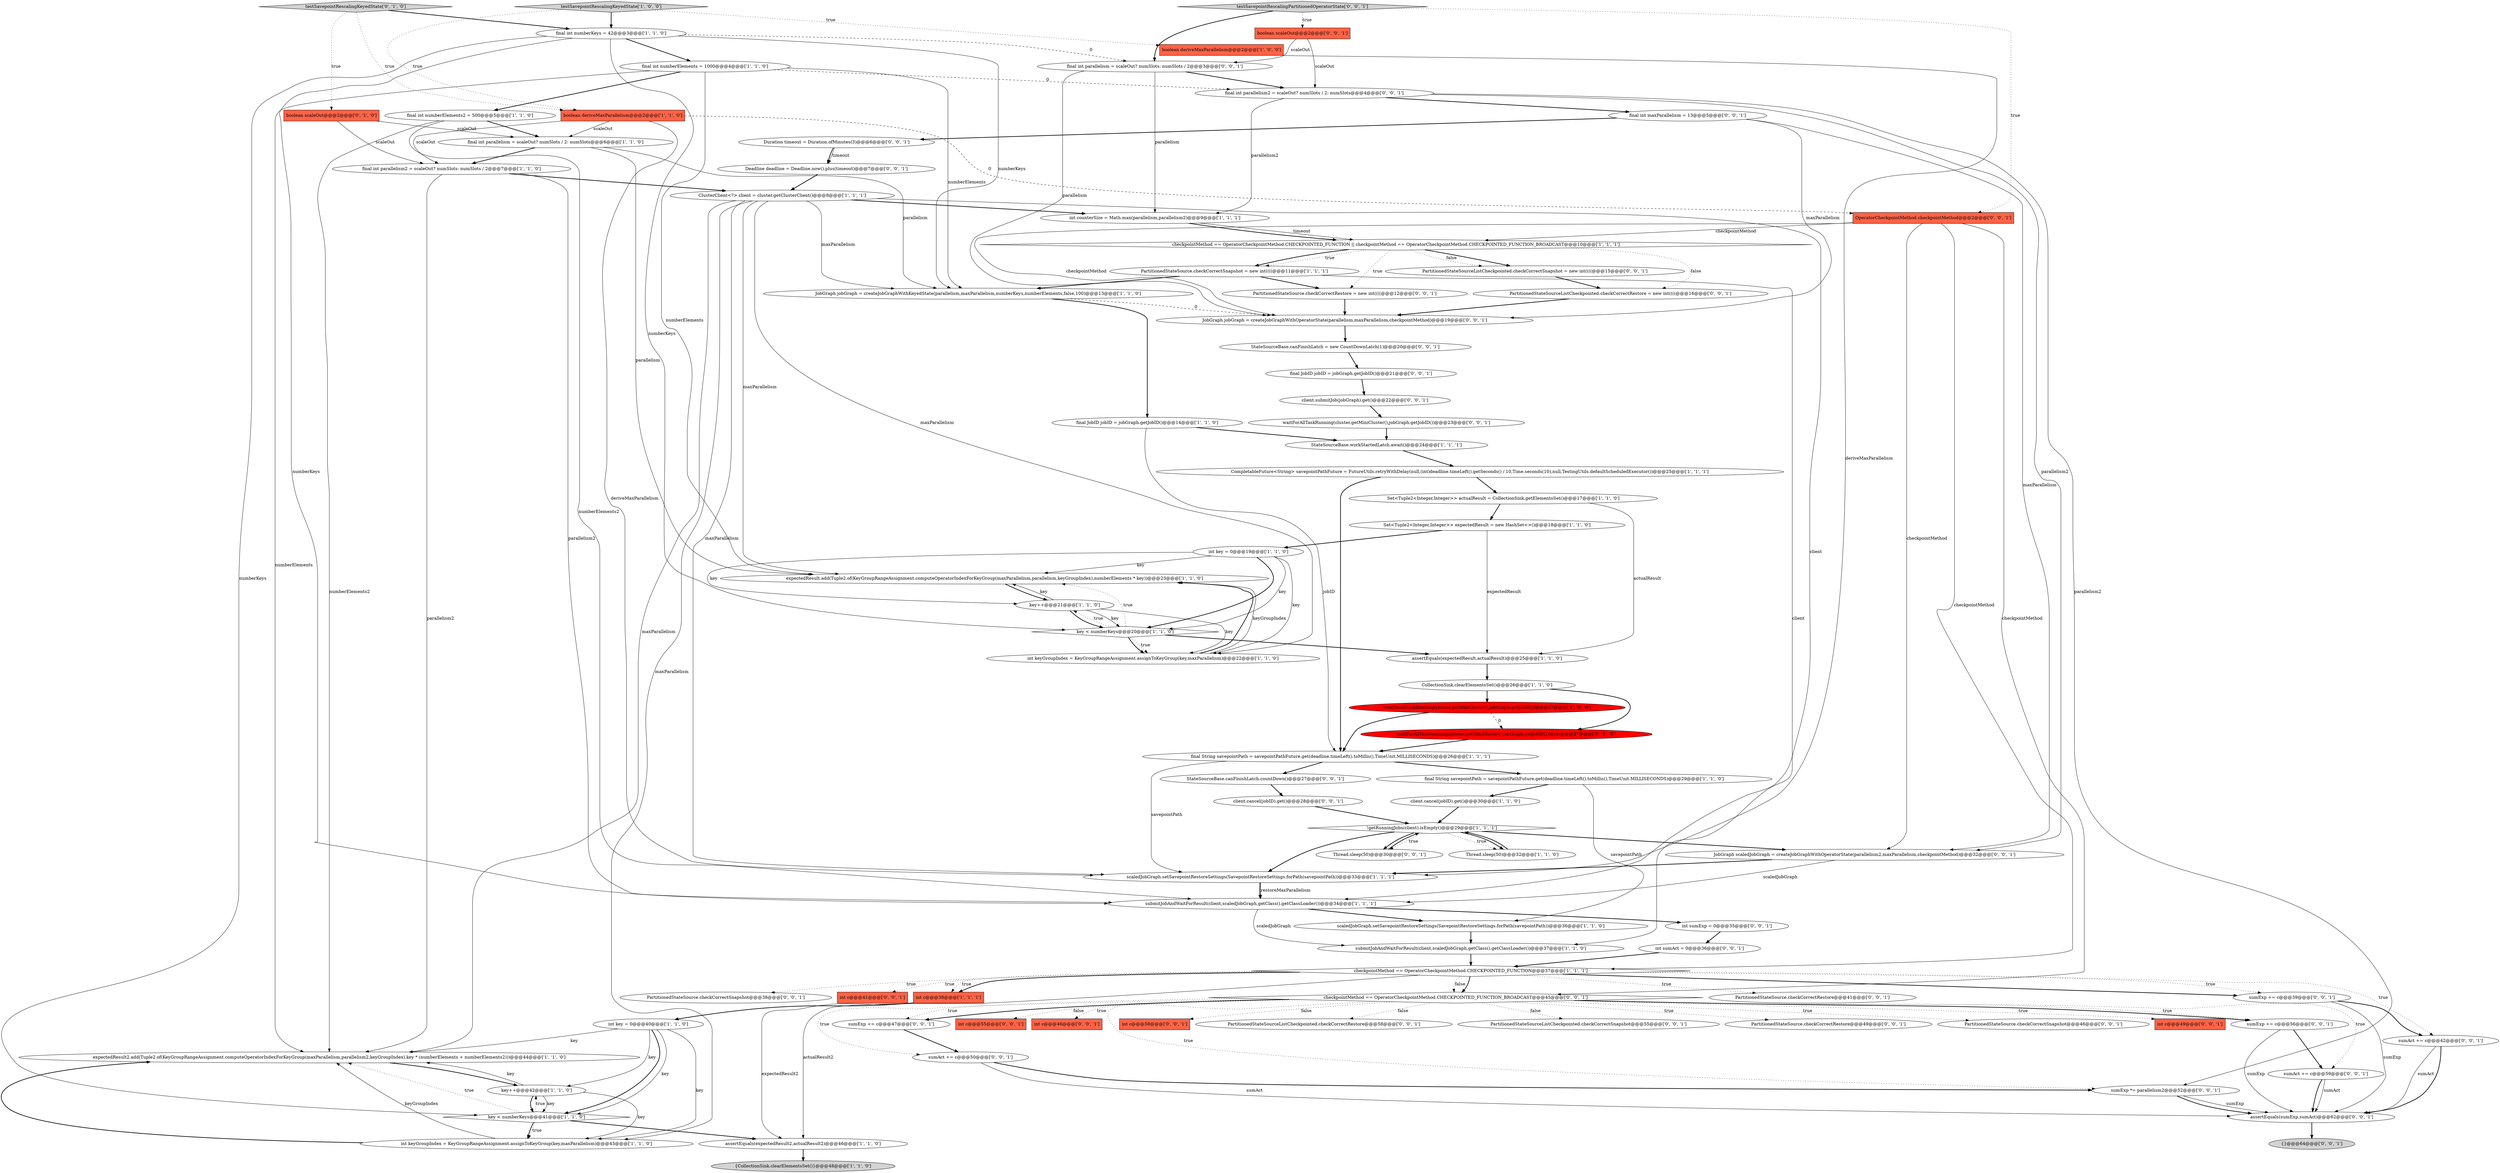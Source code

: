 digraph {
8 [style = filled, label = "Set<Tuple2<Integer,Integer>> expectedResult = new HashSet<>()@@@18@@@['1', '1', '0']", fillcolor = white, shape = ellipse image = "AAA0AAABBB1BBB"];
40 [style = filled, label = "final String savepointPath = savepointPathFuture.get(deadline.timeLeft().toMillis(),TimeUnit.MILLISECONDS)@@@29@@@['1', '1', '0']", fillcolor = white, shape = ellipse image = "AAA0AAABBB1BBB"];
37 [style = filled, label = "final int parallelism2 = scaleOut? numSlots: numSlots / 2@@@7@@@['1', '1', '0']", fillcolor = white, shape = ellipse image = "AAA0AAABBB1BBB"];
13 [style = filled, label = "scaledJobGraph.setSavepointRestoreSettings(SavepointRestoreSettings.forPath(savepointPath))@@@33@@@['1', '1', '1']", fillcolor = white, shape = ellipse image = "AAA0AAABBB1BBB"];
19 [style = filled, label = "final JobID jobID = jobGraph.getJobID()@@@14@@@['1', '1', '0']", fillcolor = white, shape = ellipse image = "AAA0AAABBB1BBB"];
70 [style = filled, label = "PartitionedStateSourceListCheckpointed.checkCorrectSnapshot@@@55@@@['0', '0', '1']", fillcolor = white, shape = ellipse image = "AAA0AAABBB3BBB"];
6 [style = filled, label = "StateSourceBase.workStartedLatch.await()@@@24@@@['1', '1', '1']", fillcolor = white, shape = ellipse image = "AAA0AAABBB1BBB"];
77 [style = filled, label = "PartitionedStateSource.checkCorrectRestore@@@49@@@['0', '0', '1']", fillcolor = white, shape = ellipse image = "AAA0AAABBB3BBB"];
22 [style = filled, label = "waitForAllTaskRunning(cluster.getMiniCluster(),jobGraph.getJobID())@@@27@@@['1', '0', '0']", fillcolor = red, shape = ellipse image = "AAA1AAABBB1BBB"];
25 [style = filled, label = "final int numberElements = 1000@@@4@@@['1', '1', '0']", fillcolor = white, shape = ellipse image = "AAA0AAABBB1BBB"];
28 [style = filled, label = "int key = 0@@@40@@@['1', '1', '0']", fillcolor = white, shape = ellipse image = "AAA0AAABBB1BBB"];
35 [style = filled, label = "submitJobAndWaitForResult(client,scaledJobGraph,getClass().getClassLoader())@@@37@@@['1', '1', '0']", fillcolor = white, shape = ellipse image = "AAA0AAABBB1BBB"];
16 [style = filled, label = "Thread.sleep(50)@@@32@@@['1', '1', '0']", fillcolor = white, shape = ellipse image = "AAA0AAABBB1BBB"];
60 [style = filled, label = "boolean scaleOut@@@2@@@['0', '0', '1']", fillcolor = tomato, shape = box image = "AAA0AAABBB3BBB"];
27 [style = filled, label = "expectedResult.add(Tuple2.of(KeyGroupRangeAssignment.computeOperatorIndexForKeyGroup(maxParallelism,parallelism,keyGroupIndex),numberElements * key))@@@23@@@['1', '1', '0']", fillcolor = white, shape = ellipse image = "AAA0AAABBB1BBB"];
61 [style = filled, label = "{}@@@64@@@['0', '0', '1']", fillcolor = lightgray, shape = ellipse image = "AAA0AAABBB3BBB"];
44 [style = filled, label = "boolean scaleOut@@@2@@@['0', '1', '0']", fillcolor = tomato, shape = box image = "AAA0AAABBB2BBB"];
21 [style = filled, label = "final int parallelism = scaleOut? numSlots / 2: numSlots@@@6@@@['1', '1', '0']", fillcolor = white, shape = ellipse image = "AAA0AAABBB1BBB"];
17 [style = filled, label = "testSavepointRescalingKeyedState['1', '0', '0']", fillcolor = lightgray, shape = diamond image = "AAA0AAABBB1BBB"];
1 [style = filled, label = "int c@@@38@@@['1', '1', '1']", fillcolor = tomato, shape = box image = "AAA0AAABBB1BBB"];
49 [style = filled, label = "PartitionedStateSource.checkCorrectSnapshot@@@38@@@['0', '0', '1']", fillcolor = white, shape = ellipse image = "AAA0AAABBB3BBB"];
86 [style = filled, label = "checkpointMethod == OperatorCheckpointMethod.CHECKPOINTED_FUNCTION_BROADCAST@@@45@@@['0', '0', '1']", fillcolor = white, shape = diamond image = "AAA0AAABBB3BBB"];
76 [style = filled, label = "sumAct += c@@@59@@@['0', '0', '1']", fillcolor = white, shape = ellipse image = "AAA0AAABBB3BBB"];
47 [style = filled, label = "Duration timeout = Duration.ofMinutes(3)@@@6@@@['0', '0', '1']", fillcolor = white, shape = ellipse image = "AAA0AAABBB3BBB"];
11 [style = filled, label = "{CollectionSink.clearElementsSet()}@@@48@@@['1', '1', '0']", fillcolor = lightgray, shape = ellipse image = "AAA0AAABBB1BBB"];
69 [style = filled, label = "JobGraph scaledJobGraph = createJobGraphWithOperatorState(parallelism2,maxParallelism,checkpointMethod)@@@32@@@['0', '0', '1']", fillcolor = white, shape = ellipse image = "AAA0AAABBB3BBB"];
59 [style = filled, label = "PartitionedStateSource.checkCorrectSnapshot@@@46@@@['0', '0', '1']", fillcolor = white, shape = ellipse image = "AAA0AAABBB3BBB"];
89 [style = filled, label = "sumExp += c@@@56@@@['0', '0', '1']", fillcolor = white, shape = ellipse image = "AAA0AAABBB3BBB"];
2 [style = filled, label = "Set<Tuple2<Integer,Integer>> actualResult = CollectionSink.getElementsSet()@@@17@@@['1', '1', '0']", fillcolor = white, shape = ellipse image = "AAA0AAABBB1BBB"];
43 [style = filled, label = "JobGraph jobGraph = createJobGraphWithKeyedState(parallelism,maxParallelism,numberKeys,numberElements,false,100)@@@13@@@['1', '1', '0']", fillcolor = white, shape = ellipse image = "AAA0AAABBB1BBB"];
63 [style = filled, label = "Deadline deadline = Deadline.now().plus(timeout)@@@7@@@['0', '0', '1']", fillcolor = white, shape = ellipse image = "AAA0AAABBB3BBB"];
26 [style = filled, label = "checkpointMethod == OperatorCheckpointMethod.CHECKPOINTED_FUNCTION || checkpointMethod == OperatorCheckpointMethod.CHECKPOINTED_FUNCTION_BROADCAST@@@10@@@['1', '1', '1']", fillcolor = white, shape = diamond image = "AAA0AAABBB1BBB"];
68 [style = filled, label = "int sumAct = 0@@@36@@@['0', '0', '1']", fillcolor = white, shape = ellipse image = "AAA0AAABBB3BBB"];
88 [style = filled, label = "sumExp += c@@@47@@@['0', '0', '1']", fillcolor = white, shape = ellipse image = "AAA0AAABBB3BBB"];
9 [style = filled, label = "int keyGroupIndex = KeyGroupRangeAssignment.assignToKeyGroup(key,maxParallelism)@@@22@@@['1', '1', '0']", fillcolor = white, shape = ellipse image = "AAA0AAABBB1BBB"];
10 [style = filled, label = "assertEquals(expectedResult,actualResult)@@@25@@@['1', '1', '0']", fillcolor = white, shape = ellipse image = "AAA0AAABBB1BBB"];
52 [style = filled, label = "StateSourceBase.canFinishLatch = new CountDownLatch(1)@@@20@@@['0', '0', '1']", fillcolor = white, shape = ellipse image = "AAA0AAABBB3BBB"];
12 [style = filled, label = "checkpointMethod == OperatorCheckpointMethod.CHECKPOINTED_FUNCTION@@@37@@@['1', '1', '1']", fillcolor = white, shape = diamond image = "AAA0AAABBB1BBB"];
29 [style = filled, label = "expectedResult2.add(Tuple2.of(KeyGroupRangeAssignment.computeOperatorIndexForKeyGroup(maxParallelism,parallelism2,keyGroupIndex),key * (numberElements + numberElements2)))@@@44@@@['1', '1', '0']", fillcolor = white, shape = ellipse image = "AAA0AAABBB1BBB"];
65 [style = filled, label = "sumAct += c@@@50@@@['0', '0', '1']", fillcolor = white, shape = ellipse image = "AAA0AAABBB3BBB"];
53 [style = filled, label = "int c@@@41@@@['0', '0', '1']", fillcolor = tomato, shape = box image = "AAA0AAABBB3BBB"];
20 [style = filled, label = "int keyGroupIndex = KeyGroupRangeAssignment.assignToKeyGroup(key,maxParallelism)@@@43@@@['1', '1', '0']", fillcolor = white, shape = ellipse image = "AAA0AAABBB1BBB"];
34 [style = filled, label = "CompletableFuture<String> savepointPathFuture = FutureUtils.retryWithDelay(null,(int)deadline.timeLeft().getSeconds() / 10,Time.seconds(10),null,TestingUtils.defaultScheduledExecutor())@@@25@@@['1', '1', '1']", fillcolor = white, shape = ellipse image = "AAA0AAABBB1BBB"];
54 [style = filled, label = "int c@@@58@@@['0', '0', '1']", fillcolor = tomato, shape = box image = "AAA0AAABBB3BBB"];
64 [style = filled, label = "int c@@@49@@@['0', '0', '1']", fillcolor = tomato, shape = box image = "AAA0AAABBB3BBB"];
81 [style = filled, label = "client.cancel(jobID).get()@@@28@@@['0', '0', '1']", fillcolor = white, shape = ellipse image = "AAA0AAABBB3BBB"];
71 [style = filled, label = "PartitionedStateSourceListCheckpointed.checkCorrectSnapshot = new int((((@@@15@@@['0', '0', '1']", fillcolor = white, shape = ellipse image = "AAA0AAABBB3BBB"];
5 [style = filled, label = "ClusterClient<?> client = cluster.getClusterClient()@@@8@@@['1', '1', '1']", fillcolor = white, shape = ellipse image = "AAA0AAABBB1BBB"];
80 [style = filled, label = "final int parallelism2 = scaleOut? numSlots / 2: numSlots@@@4@@@['0', '0', '1']", fillcolor = white, shape = ellipse image = "AAA0AAABBB3BBB"];
46 [style = filled, label = "testSavepointRescalingKeyedState['0', '1', '0']", fillcolor = lightgray, shape = diamond image = "AAA0AAABBB2BBB"];
55 [style = filled, label = "int c@@@55@@@['0', '0', '1']", fillcolor = tomato, shape = box image = "AAA0AAABBB3BBB"];
32 [style = filled, label = "int counterSize = Math.max(parallelism,parallelism2)@@@9@@@['1', '1', '1']", fillcolor = white, shape = ellipse image = "AAA0AAABBB1BBB"];
23 [style = filled, label = "key++@@@42@@@['1', '1', '0']", fillcolor = white, shape = ellipse image = "AAA0AAABBB1BBB"];
72 [style = filled, label = "final int maxParallelism = 13@@@5@@@['0', '0', '1']", fillcolor = white, shape = ellipse image = "AAA0AAABBB3BBB"];
50 [style = filled, label = "sumExp += c@@@39@@@['0', '0', '1']", fillcolor = white, shape = ellipse image = "AAA0AAABBB3BBB"];
7 [style = filled, label = "scaledJobGraph.setSavepointRestoreSettings(SavepointRestoreSettings.forPath(savepointPath))@@@36@@@['1', '1', '0']", fillcolor = white, shape = ellipse image = "AAA0AAABBB1BBB"];
18 [style = filled, label = "client.cancel(jobID).get()@@@30@@@['1', '1', '0']", fillcolor = white, shape = ellipse image = "AAA0AAABBB1BBB"];
87 [style = filled, label = "final JobID jobID = jobGraph.getJobID()@@@21@@@['0', '0', '1']", fillcolor = white, shape = ellipse image = "AAA0AAABBB3BBB"];
39 [style = filled, label = "final String savepointPath = savepointPathFuture.get(deadline.timeLeft().toMillis(),TimeUnit.MILLISECONDS)@@@26@@@['1', '1', '1']", fillcolor = white, shape = ellipse image = "AAA0AAABBB1BBB"];
78 [style = filled, label = "sumExp *= parallelism2@@@52@@@['0', '0', '1']", fillcolor = white, shape = ellipse image = "AAA0AAABBB3BBB"];
84 [style = filled, label = "PartitionedStateSource.checkCorrectRestore@@@41@@@['0', '0', '1']", fillcolor = white, shape = ellipse image = "AAA0AAABBB3BBB"];
15 [style = filled, label = "key < numberKeys@@@41@@@['1', '1', '0']", fillcolor = white, shape = diamond image = "AAA0AAABBB1BBB"];
45 [style = filled, label = "waitForAllTaskRunning(cluster.getMiniCluster(),jobGraph.getJobID(),false)@@@27@@@['0', '1', '0']", fillcolor = red, shape = ellipse image = "AAA1AAABBB2BBB"];
30 [style = filled, label = "boolean deriveMaxParallelism@@@2@@@['1', '1', '0']", fillcolor = tomato, shape = box image = "AAA0AAABBB1BBB"];
33 [style = filled, label = "key++@@@21@@@['1', '1', '0']", fillcolor = white, shape = ellipse image = "AAA0AAABBB1BBB"];
75 [style = filled, label = "int sumExp = 0@@@35@@@['0', '0', '1']", fillcolor = white, shape = ellipse image = "AAA0AAABBB3BBB"];
41 [style = filled, label = "!getRunningJobs(client).isEmpty()@@@29@@@['1', '1', '1']", fillcolor = white, shape = diamond image = "AAA0AAABBB1BBB"];
3 [style = filled, label = "submitJobAndWaitForResult(client,scaledJobGraph,getClass().getClassLoader())@@@34@@@['1', '1', '1']", fillcolor = white, shape = ellipse image = "AAA0AAABBB1BBB"];
56 [style = filled, label = "final int parallelism = scaleOut? numSlots: numSlots / 2@@@3@@@['0', '0', '1']", fillcolor = white, shape = ellipse image = "AAA0AAABBB3BBB"];
82 [style = filled, label = "assertEquals(sumExp,sumAct)@@@62@@@['0', '0', '1']", fillcolor = white, shape = ellipse image = "AAA0AAABBB3BBB"];
36 [style = filled, label = "assertEquals(expectedResult2,actualResult2)@@@46@@@['1', '1', '0']", fillcolor = white, shape = ellipse image = "AAA0AAABBB1BBB"];
51 [style = filled, label = "StateSourceBase.canFinishLatch.countDown()@@@27@@@['0', '0', '1']", fillcolor = white, shape = ellipse image = "AAA0AAABBB3BBB"];
62 [style = filled, label = "JobGraph jobGraph = createJobGraphWithOperatorState(parallelism,maxParallelism,checkpointMethod)@@@19@@@['0', '0', '1']", fillcolor = white, shape = ellipse image = "AAA0AAABBB3BBB"];
58 [style = filled, label = "int c@@@46@@@['0', '0', '1']", fillcolor = tomato, shape = box image = "AAA0AAABBB3BBB"];
74 [style = filled, label = "PartitionedStateSource.checkCorrectRestore = new int((((@@@12@@@['0', '0', '1']", fillcolor = white, shape = ellipse image = "AAA0AAABBB3BBB"];
4 [style = filled, label = "boolean deriveMaxParallelism@@@2@@@['1', '0', '0']", fillcolor = tomato, shape = box image = "AAA0AAABBB1BBB"];
57 [style = filled, label = "waitForAllTaskRunning(cluster.getMiniCluster(),jobGraph.getJobID())@@@23@@@['0', '0', '1']", fillcolor = white, shape = ellipse image = "AAA0AAABBB3BBB"];
67 [style = filled, label = "sumAct += c@@@42@@@['0', '0', '1']", fillcolor = white, shape = ellipse image = "AAA0AAABBB3BBB"];
24 [style = filled, label = "PartitionedStateSource.checkCorrectSnapshot = new int((((@@@11@@@['1', '1', '1']", fillcolor = white, shape = ellipse image = "AAA0AAABBB1BBB"];
73 [style = filled, label = "Thread.sleep(50)@@@30@@@['0', '0', '1']", fillcolor = white, shape = ellipse image = "AAA0AAABBB3BBB"];
85 [style = filled, label = "client.submitJob(jobGraph).get()@@@22@@@['0', '0', '1']", fillcolor = white, shape = ellipse image = "AAA0AAABBB3BBB"];
42 [style = filled, label = "final int numberElements2 = 500@@@5@@@['1', '1', '0']", fillcolor = white, shape = ellipse image = "AAA0AAABBB1BBB"];
83 [style = filled, label = "testSavepointRescalingPartitionedOperatorState['0', '0', '1']", fillcolor = lightgray, shape = diamond image = "AAA0AAABBB3BBB"];
31 [style = filled, label = "final int numberKeys = 42@@@3@@@['1', '1', '0']", fillcolor = white, shape = ellipse image = "AAA0AAABBB1BBB"];
38 [style = filled, label = "key < numberKeys@@@20@@@['1', '1', '0']", fillcolor = white, shape = diamond image = "AAA0AAABBB1BBB"];
0 [style = filled, label = "int key = 0@@@19@@@['1', '1', '0']", fillcolor = white, shape = ellipse image = "AAA0AAABBB1BBB"];
48 [style = filled, label = "PartitionedStateSourceListCheckpointed.checkCorrectRestore = new int((((@@@16@@@['0', '0', '1']", fillcolor = white, shape = ellipse image = "AAA0AAABBB3BBB"];
14 [style = filled, label = "CollectionSink.clearElementsSet()@@@26@@@['1', '1', '0']", fillcolor = white, shape = ellipse image = "AAA0AAABBB1BBB"];
66 [style = filled, label = "PartitionedStateSourceListCheckpointed.checkCorrectRestore@@@58@@@['0', '0', '1']", fillcolor = white, shape = ellipse image = "AAA0AAABBB3BBB"];
79 [style = filled, label = "OperatorCheckpointMethod checkpointMethod@@@2@@@['0', '0', '1']", fillcolor = tomato, shape = box image = "AAA0AAABBB3BBB"];
5->9 [style = solid, label="maxParallelism"];
37->29 [style = solid, label="parallelism2"];
79->69 [style = solid, label="checkpointMethod"];
25->80 [style = dashed, label="0"];
33->9 [style = solid, label="key"];
23->15 [style = solid, label="key"];
82->61 [style = bold, label=""];
31->43 [style = solid, label="numberKeys"];
33->27 [style = solid, label="key"];
7->35 [style = bold, label=""];
56->32 [style = solid, label="parallelism"];
15->20 [style = dotted, label="true"];
46->31 [style = bold, label=""];
28->20 [style = solid, label="key"];
28->23 [style = solid, label="key"];
71->48 [style = bold, label=""];
24->43 [style = bold, label=""];
13->3 [style = solid, label="restoreMaxParallelism"];
80->32 [style = solid, label="parallelism2"];
88->65 [style = bold, label=""];
36->11 [style = bold, label=""];
79->26 [style = solid, label="checkpointMethod"];
72->69 [style = solid, label="maxParallelism"];
43->19 [style = bold, label=""];
16->41 [style = bold, label=""];
37->5 [style = bold, label=""];
0->9 [style = solid, label="key"];
8->0 [style = bold, label=""];
48->62 [style = bold, label=""];
31->56 [style = dashed, label="0"];
1->28 [style = bold, label=""];
44->21 [style = solid, label="scaleOut"];
56->62 [style = solid, label="parallelism"];
31->3 [style = solid, label="numberKeys"];
34->2 [style = bold, label=""];
39->51 [style = bold, label=""];
30->13 [style = solid, label="deriveMaxParallelism"];
38->9 [style = dotted, label="true"];
15->20 [style = bold, label=""];
15->29 [style = dotted, label="true"];
26->24 [style = dotted, label="true"];
42->29 [style = solid, label="numberElements2"];
75->68 [style = bold, label=""];
12->53 [style = dotted, label="true"];
72->47 [style = bold, label=""];
31->38 [style = solid, label="numberKeys"];
27->33 [style = bold, label=""];
42->21 [style = bold, label=""];
83->56 [style = bold, label=""];
24->35 [style = solid, label="client"];
41->13 [style = bold, label=""];
5->20 [style = solid, label="maxParallelism"];
35->12 [style = bold, label=""];
46->30 [style = dotted, label="true"];
38->33 [style = dotted, label="true"];
67->82 [style = solid, label="sumAct"];
63->5 [style = bold, label=""];
10->14 [style = bold, label=""];
23->20 [style = solid, label="key"];
30->21 [style = solid, label="scaleOut"];
60->56 [style = solid, label="scaleOut"];
14->22 [style = bold, label=""];
47->63 [style = solid, label="timeout"];
0->38 [style = solid, label="key"];
0->33 [style = solid, label="key"];
86->78 [style = dotted, label="true"];
8->10 [style = solid, label="expectedResult"];
67->82 [style = bold, label=""];
29->23 [style = bold, label=""];
69->3 [style = solid, label="scaledJobGraph"];
47->63 [style = bold, label=""];
68->12 [style = bold, label=""];
26->24 [style = bold, label=""];
19->6 [style = bold, label=""];
12->1 [style = bold, label=""];
32->26 [style = bold, label=""];
50->67 [style = bold, label=""];
41->73 [style = dotted, label="true"];
50->82 [style = solid, label="sumExp"];
0->38 [style = bold, label=""];
65->78 [style = bold, label=""];
12->50 [style = dotted, label="true"];
86->70 [style = dotted, label="false"];
86->89 [style = bold, label=""];
21->37 [style = bold, label=""];
86->66 [style = dotted, label="false"];
40->7 [style = solid, label="savepointPath"];
3->7 [style = bold, label=""];
25->29 [style = solid, label="numberElements"];
57->6 [style = bold, label=""];
24->74 [style = bold, label=""];
20->29 [style = solid, label="keyGroupIndex"];
86->89 [style = dotted, label="true"];
3->75 [style = bold, label=""];
18->41 [style = bold, label=""];
5->13 [style = solid, label="maxParallelism"];
76->82 [style = bold, label=""];
21->43 [style = solid, label="parallelism"];
78->82 [style = bold, label=""];
30->79 [style = dashed, label="0"];
15->36 [style = bold, label=""];
41->73 [style = bold, label=""];
86->88 [style = dotted, label="true"];
86->76 [style = dotted, label="true"];
76->82 [style = solid, label="sumAct"];
31->25 [style = bold, label=""];
87->85 [style = bold, label=""];
6->34 [style = bold, label=""];
89->82 [style = solid, label="sumExp"];
12->67 [style = dotted, label="true"];
79->12 [style = solid, label="checkpointMethod"];
80->72 [style = bold, label=""];
38->27 [style = dotted, label="true"];
17->4 [style = dotted, label="true"];
22->45 [style = dashed, label="0"];
86->58 [style = dotted, label="true"];
80->69 [style = solid, label="parallelism2"];
2->10 [style = solid, label="actualResult"];
41->16 [style = dotted, label="true"];
86->54 [style = dotted, label="false"];
23->15 [style = bold, label=""];
38->9 [style = bold, label=""];
86->55 [style = dotted, label="false"];
83->79 [style = dotted, label="true"];
12->36 [style = solid, label="actualResult2"];
12->49 [style = dotted, label="true"];
86->77 [style = dotted, label="true"];
73->41 [style = bold, label=""];
25->27 [style = solid, label="numberElements"];
9->27 [style = bold, label=""];
5->32 [style = bold, label=""];
89->76 [style = bold, label=""];
23->29 [style = solid, label="key"];
86->65 [style = dotted, label="true"];
74->62 [style = bold, label=""];
21->27 [style = solid, label="parallelism"];
60->80 [style = solid, label="scaleOut"];
12->86 [style = bold, label=""];
26->48 [style = dotted, label="false"];
39->40 [style = bold, label=""];
34->39 [style = bold, label=""];
26->71 [style = bold, label=""];
31->15 [style = solid, label="numberKeys"];
5->43 [style = solid, label="maxParallelism"];
25->42 [style = bold, label=""];
22->39 [style = bold, label=""];
56->80 [style = bold, label=""];
41->16 [style = bold, label=""];
42->3 [style = solid, label="numberElements2"];
85->57 [style = bold, label=""];
15->23 [style = dotted, label="true"];
12->86 [style = dotted, label="false"];
41->69 [style = bold, label=""];
4->13 [style = solid, label="deriveMaxParallelism"];
5->29 [style = solid, label="maxParallelism"];
25->43 [style = solid, label="numberElements"];
32->26 [style = solid, label="timeout"];
45->39 [style = bold, label=""];
80->78 [style = solid, label="parallelism2"];
81->41 [style = bold, label=""];
26->74 [style = dotted, label="true"];
79->62 [style = solid, label="checkpointMethod"];
12->50 [style = bold, label=""];
28->15 [style = bold, label=""];
33->38 [style = solid, label="key"];
20->29 [style = bold, label=""];
38->10 [style = bold, label=""];
37->3 [style = solid, label="parallelism2"];
44->37 [style = solid, label="scaleOut"];
62->52 [style = bold, label=""];
17->31 [style = bold, label=""];
86->88 [style = bold, label=""];
9->27 [style = solid, label="keyGroupIndex"];
3->35 [style = solid, label="scaledJobGraph"];
12->1 [style = dotted, label="true"];
40->18 [style = bold, label=""];
46->44 [style = dotted, label="true"];
39->13 [style = solid, label="savepointPath"];
52->87 [style = bold, label=""];
19->39 [style = solid, label="jobID"];
14->45 [style = bold, label=""];
0->27 [style = solid, label="key"];
12->84 [style = dotted, label="true"];
83->60 [style = dotted, label="true"];
28->15 [style = solid, label="key"];
72->62 [style = solid, label="maxParallelism"];
1->36 [style = solid, label="expectedResult2"];
65->82 [style = solid, label="sumAct"];
86->59 [style = dotted, label="true"];
30->37 [style = solid, label="scaleOut"];
28->29 [style = solid, label="key"];
17->30 [style = dotted, label="true"];
13->3 [style = bold, label=""];
86->64 [style = dotted, label="true"];
5->3 [style = solid, label="client"];
51->81 [style = bold, label=""];
33->38 [style = bold, label=""];
69->13 [style = bold, label=""];
26->71 [style = dotted, label="false"];
43->62 [style = dashed, label="0"];
79->86 [style = solid, label="checkpointMethod"];
78->82 [style = solid, label="sumExp"];
2->8 [style = bold, label=""];
5->27 [style = solid, label="maxParallelism"];
}
